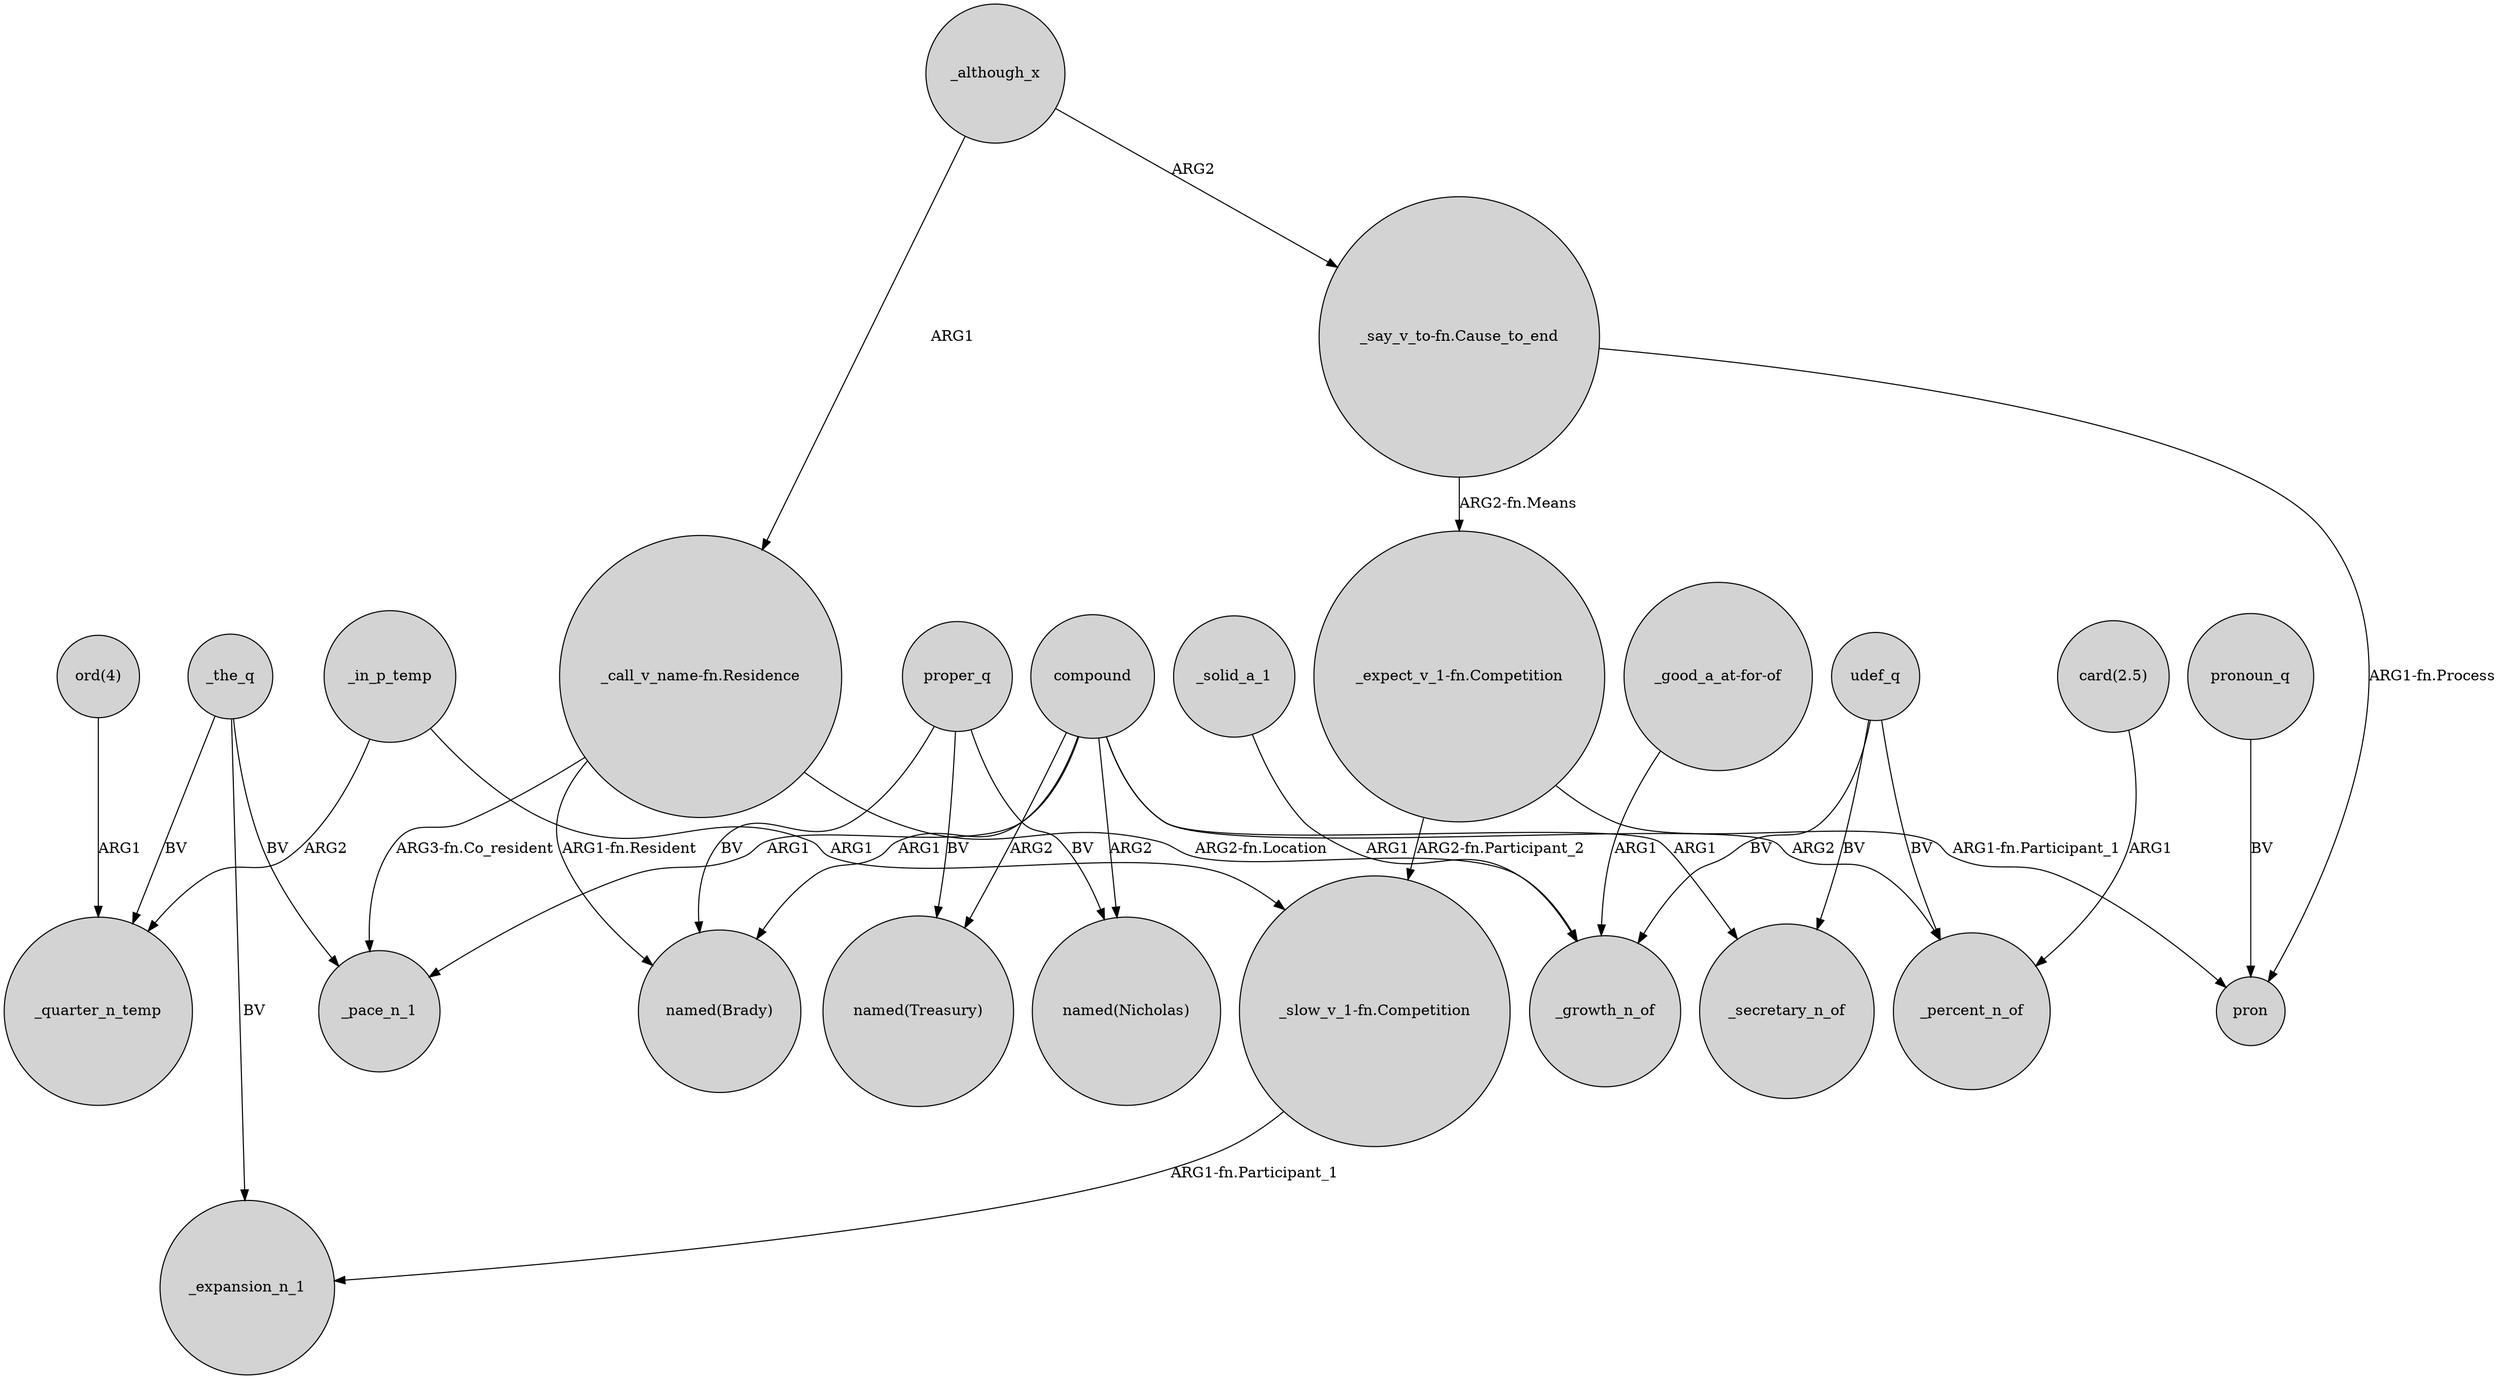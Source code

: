 digraph {
	node [shape=circle style=filled]
	_in_p_temp -> _quarter_n_temp [label=ARG2]
	"_good_a_at-for-of" -> _growth_n_of [label=ARG1]
	_the_q -> _quarter_n_temp [label=BV]
	_the_q -> _pace_n_1 [label=BV]
	_although_x -> "_say_v_to-fn.Cause_to_end" [label=ARG2]
	proper_q -> "named(Brady)" [label=BV]
	compound -> "named(Brady)" [label=ARG1]
	"_say_v_to-fn.Cause_to_end" -> pron [label="ARG1-fn.Process"]
	pronoun_q -> pron [label=BV]
	"_expect_v_1-fn.Competition" -> pron [label="ARG1-fn.Participant_1"]
	"_call_v_name-fn.Residence" -> _growth_n_of [label="ARG2-fn.Location"]
	proper_q -> "named(Treasury)" [label=BV]
	_the_q -> _expansion_n_1 [label=BV]
	_solid_a_1 -> _growth_n_of [label=ARG1]
	compound -> "named(Nicholas)" [label=ARG2]
	udef_q -> _percent_n_of [label=BV]
	"card(2.5)" -> _percent_n_of [label=ARG1]
	"_slow_v_1-fn.Competition" -> _expansion_n_1 [label="ARG1-fn.Participant_1"]
	compound -> _percent_n_of [label=ARG2]
	"_say_v_to-fn.Cause_to_end" -> "_expect_v_1-fn.Competition" [label="ARG2-fn.Means"]
	_in_p_temp -> "_slow_v_1-fn.Competition" [label=ARG1]
	"ord(4)" -> _quarter_n_temp [label=ARG1]
	udef_q -> _growth_n_of [label=BV]
	compound -> "named(Treasury)" [label=ARG2]
	proper_q -> "named(Nicholas)" [label=BV]
	"_call_v_name-fn.Residence" -> "named(Brady)" [label="ARG1-fn.Resident"]
	compound -> _secretary_n_of [label=ARG1]
	_although_x -> "_call_v_name-fn.Residence" [label=ARG1]
	compound -> _pace_n_1 [label=ARG1]
	udef_q -> _secretary_n_of [label=BV]
	"_call_v_name-fn.Residence" -> _pace_n_1 [label="ARG3-fn.Co_resident"]
	"_expect_v_1-fn.Competition" -> "_slow_v_1-fn.Competition" [label="ARG2-fn.Participant_2"]
}
